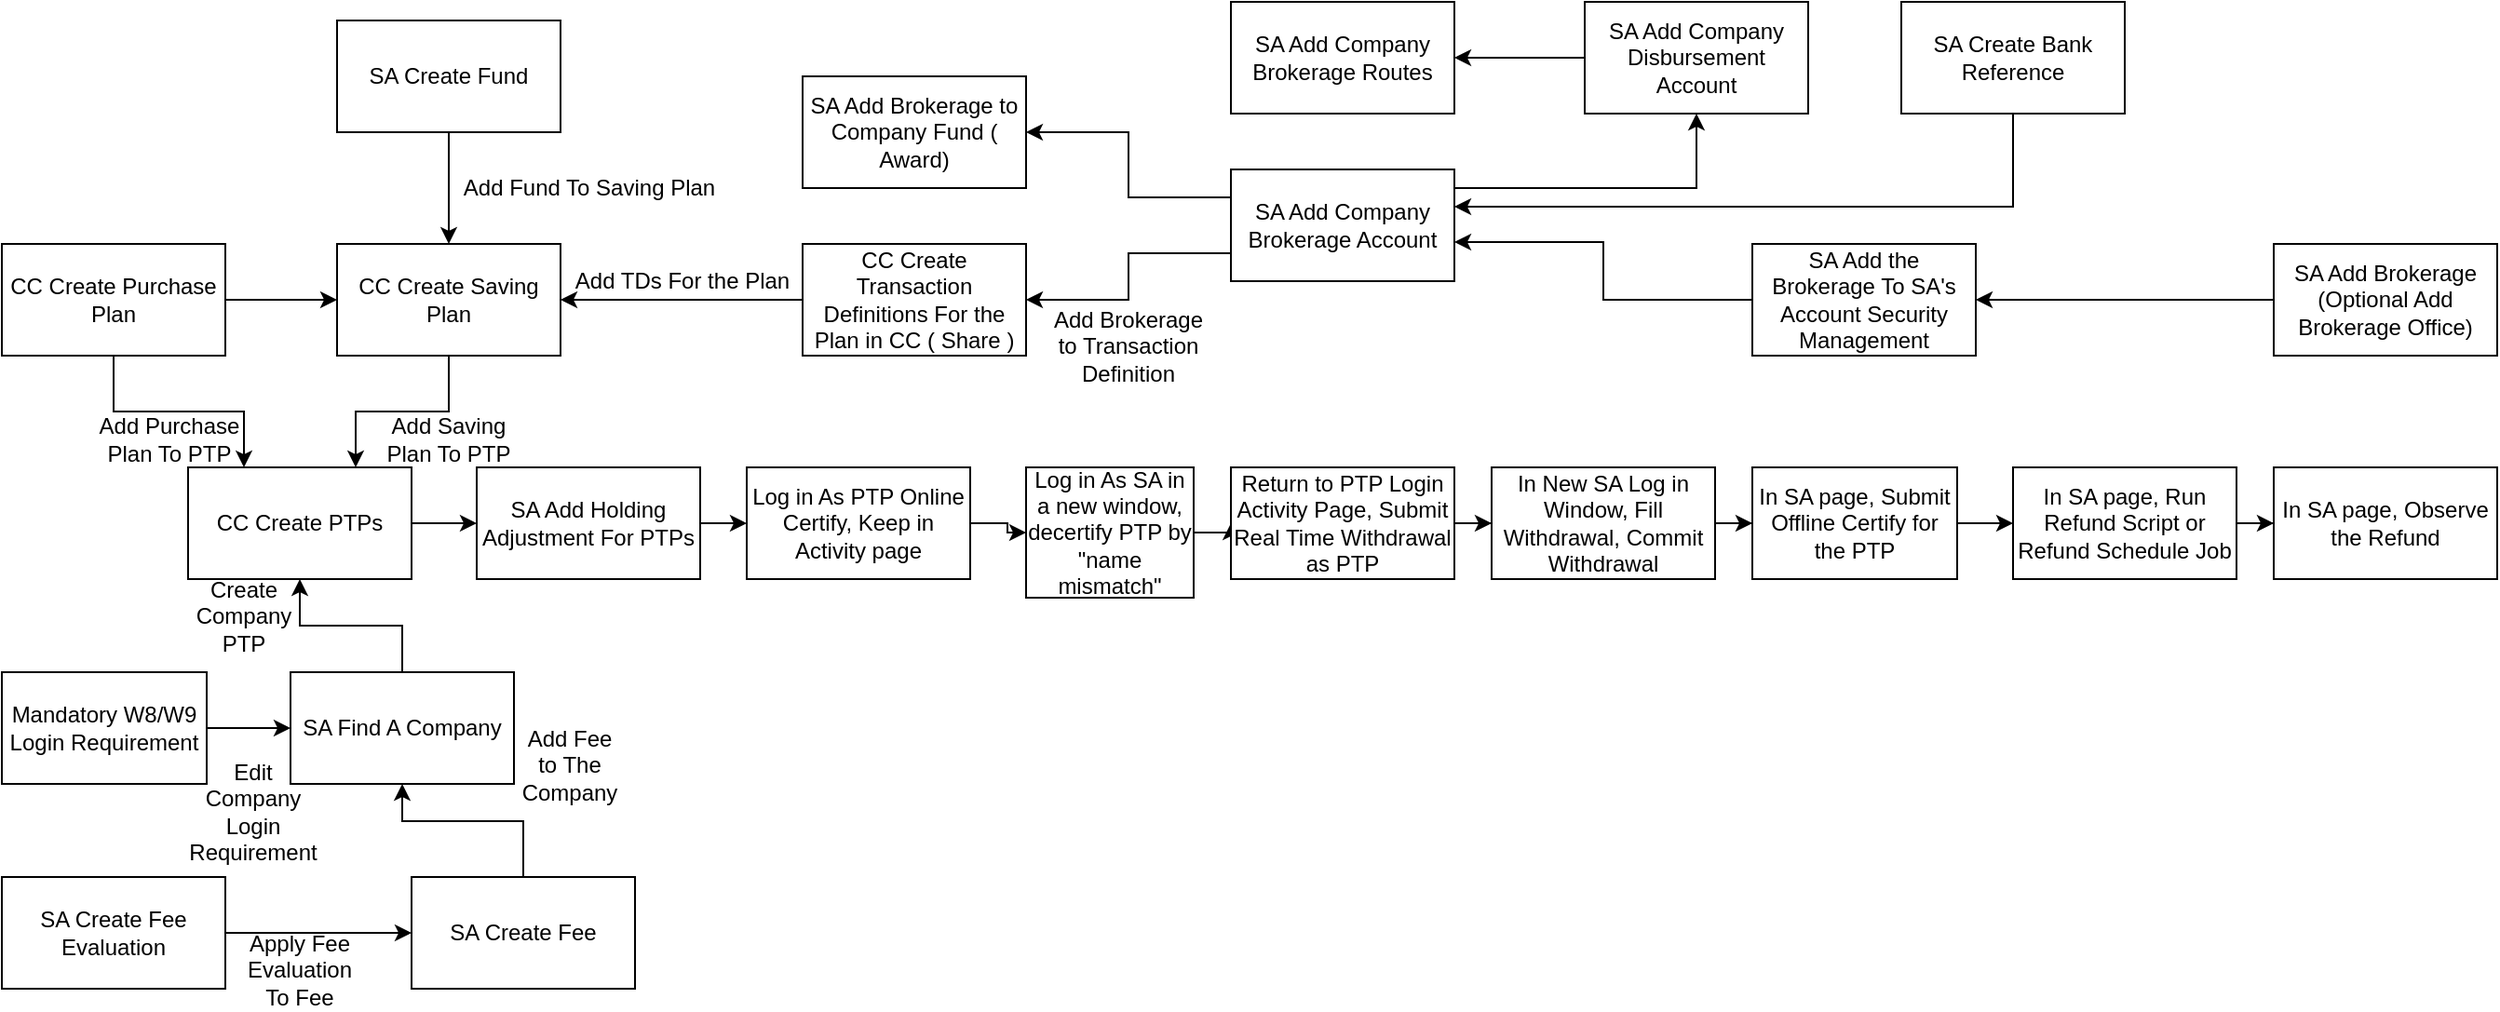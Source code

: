 <mxfile version="16.2.2" type="device"><diagram id="MJS_Rd71Y2nj2NpQxdGY" name="Page-1"><mxGraphModel dx="1500" dy="770" grid="1" gridSize="10" guides="1" tooltips="1" connect="1" arrows="1" fold="1" page="1" pageScale="1" pageWidth="850" pageHeight="1100" math="0" shadow="0"><root><mxCell id="0"/><mxCell id="1" parent="0"/><mxCell id="xQ8DZZ2qtsL2611Yfuc7-20" value="" style="edgeStyle=orthogonalEdgeStyle;rounded=0;orthogonalLoop=1;jettySize=auto;html=1;" edge="1" parent="1" source="Upixlw8hHXbj9CMBlw4r-1" target="Upixlw8hHXbj9CMBlw4r-35"><mxGeometry relative="1" as="geometry"/></mxCell><mxCell id="Upixlw8hHXbj9CMBlw4r-1" value="CC Create PTPs" style="rounded=0;whiteSpace=wrap;html=1;" parent="1" vertex="1"><mxGeometry x="200" y="260" width="120" height="60" as="geometry"/></mxCell><mxCell id="Upixlw8hHXbj9CMBlw4r-10" value="" style="edgeStyle=orthogonalEdgeStyle;rounded=0;orthogonalLoop=1;jettySize=auto;html=1;" parent="1" source="Upixlw8hHXbj9CMBlw4r-3" target="Upixlw8hHXbj9CMBlw4r-5" edge="1"><mxGeometry relative="1" as="geometry"/></mxCell><mxCell id="Upixlw8hHXbj9CMBlw4r-14" style="edgeStyle=orthogonalEdgeStyle;rounded=0;orthogonalLoop=1;jettySize=auto;html=1;exitX=0.5;exitY=1;exitDx=0;exitDy=0;entryX=0.25;entryY=0;entryDx=0;entryDy=0;" parent="1" source="Upixlw8hHXbj9CMBlw4r-3" target="Upixlw8hHXbj9CMBlw4r-1" edge="1"><mxGeometry relative="1" as="geometry"/></mxCell><mxCell id="Upixlw8hHXbj9CMBlw4r-3" value="CC Create Purchase Plan" style="rounded=0;whiteSpace=wrap;html=1;" parent="1" vertex="1"><mxGeometry x="100" y="140" width="120" height="60" as="geometry"/></mxCell><mxCell id="Upixlw8hHXbj9CMBlw4r-8" value="" style="edgeStyle=orthogonalEdgeStyle;rounded=0;orthogonalLoop=1;jettySize=auto;html=1;" parent="1" source="Upixlw8hHXbj9CMBlw4r-4" target="Upixlw8hHXbj9CMBlw4r-5" edge="1"><mxGeometry relative="1" as="geometry"/></mxCell><mxCell id="Upixlw8hHXbj9CMBlw4r-4" value="SA Create Fund" style="rounded=0;whiteSpace=wrap;html=1;" parent="1" vertex="1"><mxGeometry x="280" y="20" width="120" height="60" as="geometry"/></mxCell><mxCell id="Upixlw8hHXbj9CMBlw4r-15" style="edgeStyle=orthogonalEdgeStyle;rounded=0;orthogonalLoop=1;jettySize=auto;html=1;exitX=0.5;exitY=1;exitDx=0;exitDy=0;entryX=0.75;entryY=0;entryDx=0;entryDy=0;" parent="1" source="Upixlw8hHXbj9CMBlw4r-5" target="Upixlw8hHXbj9CMBlw4r-1" edge="1"><mxGeometry relative="1" as="geometry"/></mxCell><mxCell id="Upixlw8hHXbj9CMBlw4r-5" value="CC Create Saving Plan" style="rounded=0;whiteSpace=wrap;html=1;" parent="1" vertex="1"><mxGeometry x="280" y="140" width="120" height="60" as="geometry"/></mxCell><mxCell id="Upixlw8hHXbj9CMBlw4r-9" value="Add Fund To Saving Plan" style="text;html=1;align=center;verticalAlign=middle;resizable=0;points=[];autosize=1;strokeColor=none;fillColor=none;" parent="1" vertex="1"><mxGeometry x="340" y="100" width="150" height="20" as="geometry"/></mxCell><mxCell id="Upixlw8hHXbj9CMBlw4r-12" value="" style="edgeStyle=orthogonalEdgeStyle;rounded=0;orthogonalLoop=1;jettySize=auto;html=1;" parent="1" source="Upixlw8hHXbj9CMBlw4r-11" target="Upixlw8hHXbj9CMBlw4r-5" edge="1"><mxGeometry relative="1" as="geometry"/></mxCell><mxCell id="Upixlw8hHXbj9CMBlw4r-11" value="CC Create Transaction Definitions For the Plan in CC ( Share )" style="rounded=0;whiteSpace=wrap;html=1;" parent="1" vertex="1"><mxGeometry x="530" y="140" width="120" height="60" as="geometry"/></mxCell><mxCell id="Upixlw8hHXbj9CMBlw4r-13" value="Add TDs For the Plan" style="text;html=1;align=center;verticalAlign=middle;resizable=0;points=[];autosize=1;strokeColor=none;fillColor=none;" parent="1" vertex="1"><mxGeometry x="400" y="150" width="130" height="20" as="geometry"/></mxCell><mxCell id="Upixlw8hHXbj9CMBlw4r-16" value="Add Saving Plan To PTP" style="text;html=1;strokeColor=none;fillColor=none;align=center;verticalAlign=middle;whiteSpace=wrap;rounded=0;" parent="1" vertex="1"><mxGeometry x="305" y="225" width="70" height="40" as="geometry"/></mxCell><mxCell id="Upixlw8hHXbj9CMBlw4r-17" value="Add Purchase Plan To PTP" style="text;html=1;strokeColor=none;fillColor=none;align=center;verticalAlign=middle;whiteSpace=wrap;rounded=0;" parent="1" vertex="1"><mxGeometry x="150" y="220" width="80" height="50" as="geometry"/></mxCell><mxCell id="Upixlw8hHXbj9CMBlw4r-20" value="" style="edgeStyle=orthogonalEdgeStyle;rounded=0;orthogonalLoop=1;jettySize=auto;html=1;" parent="1" source="Upixlw8hHXbj9CMBlw4r-18" target="Upixlw8hHXbj9CMBlw4r-19" edge="1"><mxGeometry relative="1" as="geometry"/></mxCell><mxCell id="Upixlw8hHXbj9CMBlw4r-18" value="SA Create Fee Evaluation" style="rounded=0;whiteSpace=wrap;html=1;" parent="1" vertex="1"><mxGeometry x="100" y="480" width="120" height="60" as="geometry"/></mxCell><mxCell id="Upixlw8hHXbj9CMBlw4r-19" value="SA Create Fee" style="rounded=0;whiteSpace=wrap;html=1;" parent="1" vertex="1"><mxGeometry x="320" y="480" width="120" height="60" as="geometry"/></mxCell><mxCell id="Upixlw8hHXbj9CMBlw4r-23" value="" style="edgeStyle=orthogonalEdgeStyle;rounded=0;orthogonalLoop=1;jettySize=auto;html=1;" parent="1" source="Upixlw8hHXbj9CMBlw4r-22" target="Upixlw8hHXbj9CMBlw4r-1" edge="1"><mxGeometry relative="1" as="geometry"/></mxCell><mxCell id="Upixlw8hHXbj9CMBlw4r-22" value="SA Find A Company" style="rounded=0;whiteSpace=wrap;html=1;" parent="1" vertex="1"><mxGeometry x="255" y="370" width="120" height="60" as="geometry"/></mxCell><mxCell id="Upixlw8hHXbj9CMBlw4r-28" style="edgeStyle=orthogonalEdgeStyle;rounded=0;orthogonalLoop=1;jettySize=auto;html=1;entryX=0.5;entryY=1;entryDx=0;entryDy=0;exitX=0.5;exitY=0;exitDx=0;exitDy=0;" parent="1" source="Upixlw8hHXbj9CMBlw4r-19" target="Upixlw8hHXbj9CMBlw4r-22" edge="1"><mxGeometry relative="1" as="geometry"><Array as="points"><mxPoint x="380" y="450"/><mxPoint x="315" y="450"/></Array></mxGeometry></mxCell><mxCell id="Upixlw8hHXbj9CMBlw4r-24" value="Add Fee to The Company" style="text;html=1;strokeColor=none;fillColor=none;align=center;verticalAlign=middle;whiteSpace=wrap;rounded=0;" parent="1" vertex="1"><mxGeometry x="375" y="400" width="60" height="40" as="geometry"/></mxCell><mxCell id="Upixlw8hHXbj9CMBlw4r-25" value="Create Company PTP" style="text;html=1;strokeColor=none;fillColor=none;align=center;verticalAlign=middle;whiteSpace=wrap;rounded=0;" parent="1" vertex="1"><mxGeometry x="200" y="320" width="60" height="40" as="geometry"/></mxCell><mxCell id="Upixlw8hHXbj9CMBlw4r-26" value="Apply Fee Evaluation To Fee" style="text;html=1;strokeColor=none;fillColor=none;align=center;verticalAlign=middle;whiteSpace=wrap;rounded=0;" parent="1" vertex="1"><mxGeometry x="230" y="510" width="60" height="40" as="geometry"/></mxCell><mxCell id="Upixlw8hHXbj9CMBlw4r-31" value="" style="edgeStyle=orthogonalEdgeStyle;rounded=0;orthogonalLoop=1;jettySize=auto;html=1;" parent="1" source="Upixlw8hHXbj9CMBlw4r-29" target="Upixlw8hHXbj9CMBlw4r-22" edge="1"><mxGeometry relative="1" as="geometry"/></mxCell><mxCell id="Upixlw8hHXbj9CMBlw4r-29" value="Mandatory W8/W9 Login Requirement" style="rounded=0;whiteSpace=wrap;html=1;" parent="1" vertex="1"><mxGeometry x="100" y="370" width="110" height="60" as="geometry"/></mxCell><mxCell id="Upixlw8hHXbj9CMBlw4r-34" value="Edit Company Login Requirement" style="text;html=1;strokeColor=none;fillColor=none;align=center;verticalAlign=middle;whiteSpace=wrap;rounded=0;" parent="1" vertex="1"><mxGeometry x="200" y="410" width="70" height="70" as="geometry"/></mxCell><mxCell id="Upixlw8hHXbj9CMBlw4r-37" value="" style="edgeStyle=orthogonalEdgeStyle;rounded=0;orthogonalLoop=1;jettySize=auto;html=1;" parent="1" source="Upixlw8hHXbj9CMBlw4r-35" target="Upixlw8hHXbj9CMBlw4r-36" edge="1"><mxGeometry relative="1" as="geometry"/></mxCell><mxCell id="Upixlw8hHXbj9CMBlw4r-35" value="SA Add Holding Adjustment For PTPs" style="rounded=0;whiteSpace=wrap;html=1;" parent="1" vertex="1"><mxGeometry x="355" y="260" width="120" height="60" as="geometry"/></mxCell><mxCell id="Upixlw8hHXbj9CMBlw4r-40" value="" style="edgeStyle=orthogonalEdgeStyle;rounded=0;orthogonalLoop=1;jettySize=auto;html=1;" parent="1" source="Upixlw8hHXbj9CMBlw4r-36" target="Upixlw8hHXbj9CMBlw4r-38" edge="1"><mxGeometry relative="1" as="geometry"/></mxCell><mxCell id="Upixlw8hHXbj9CMBlw4r-36" value="Log in As PTP Online Certify, Keep in Activity page" style="whiteSpace=wrap;html=1;rounded=0;" parent="1" vertex="1"><mxGeometry x="500" y="260" width="120" height="60" as="geometry"/></mxCell><mxCell id="Upixlw8hHXbj9CMBlw4r-42" value="" style="edgeStyle=orthogonalEdgeStyle;rounded=0;orthogonalLoop=1;jettySize=auto;html=1;" parent="1" source="Upixlw8hHXbj9CMBlw4r-38" target="Upixlw8hHXbj9CMBlw4r-41" edge="1"><mxGeometry relative="1" as="geometry"/></mxCell><mxCell id="Upixlw8hHXbj9CMBlw4r-38" value="Log in As SA in a new window, decertify PTP by &quot;name mismatch&quot;" style="rounded=0;whiteSpace=wrap;html=1;" parent="1" vertex="1"><mxGeometry x="650" y="260" width="90" height="70" as="geometry"/></mxCell><mxCell id="Upixlw8hHXbj9CMBlw4r-44" value="" style="edgeStyle=orthogonalEdgeStyle;rounded=0;orthogonalLoop=1;jettySize=auto;html=1;" parent="1" source="Upixlw8hHXbj9CMBlw4r-41" target="Upixlw8hHXbj9CMBlw4r-43" edge="1"><mxGeometry relative="1" as="geometry"/></mxCell><mxCell id="Upixlw8hHXbj9CMBlw4r-41" value="Return to PTP Login Activity Page, Submit Real Time Withdrawal as PTP" style="rounded=0;whiteSpace=wrap;html=1;" parent="1" vertex="1"><mxGeometry x="760" y="260" width="120" height="60" as="geometry"/></mxCell><mxCell id="Upixlw8hHXbj9CMBlw4r-46" value="" style="edgeStyle=orthogonalEdgeStyle;rounded=0;orthogonalLoop=1;jettySize=auto;html=1;" parent="1" source="Upixlw8hHXbj9CMBlw4r-43" target="Upixlw8hHXbj9CMBlw4r-45" edge="1"><mxGeometry relative="1" as="geometry"/></mxCell><mxCell id="Upixlw8hHXbj9CMBlw4r-43" value="In New SA Log in Window, Fill Withdrawal, Commit Withdrawal" style="rounded=0;whiteSpace=wrap;html=1;" parent="1" vertex="1"><mxGeometry x="900" y="260" width="120" height="60" as="geometry"/></mxCell><mxCell id="Upixlw8hHXbj9CMBlw4r-48" value="" style="edgeStyle=orthogonalEdgeStyle;rounded=0;orthogonalLoop=1;jettySize=auto;html=1;" parent="1" source="Upixlw8hHXbj9CMBlw4r-45" target="Upixlw8hHXbj9CMBlw4r-47" edge="1"><mxGeometry relative="1" as="geometry"/></mxCell><mxCell id="Upixlw8hHXbj9CMBlw4r-45" value="In SA page, Submit Offline Certify for the PTP" style="rounded=0;whiteSpace=wrap;html=1;" parent="1" vertex="1"><mxGeometry x="1040" y="260" width="110" height="60" as="geometry"/></mxCell><mxCell id="Upixlw8hHXbj9CMBlw4r-50" value="" style="edgeStyle=orthogonalEdgeStyle;rounded=0;orthogonalLoop=1;jettySize=auto;html=1;" parent="1" source="Upixlw8hHXbj9CMBlw4r-47" target="Upixlw8hHXbj9CMBlw4r-49" edge="1"><mxGeometry relative="1" as="geometry"/></mxCell><mxCell id="Upixlw8hHXbj9CMBlw4r-47" value="In SA page, Run Refund Script or Refund Schedule Job" style="rounded=0;whiteSpace=wrap;html=1;" parent="1" vertex="1"><mxGeometry x="1180" y="260" width="120" height="60" as="geometry"/></mxCell><mxCell id="Upixlw8hHXbj9CMBlw4r-49" value="In SA page, Observe the Refund" style="rounded=0;whiteSpace=wrap;html=1;" parent="1" vertex="1"><mxGeometry x="1320" y="260" width="120" height="60" as="geometry"/></mxCell><mxCell id="xQ8DZZ2qtsL2611Yfuc7-13" style="edgeStyle=orthogonalEdgeStyle;rounded=0;orthogonalLoop=1;jettySize=auto;html=1;entryX=1;entryY=0.5;entryDx=0;entryDy=0;" edge="1" parent="1" source="xQ8DZZ2qtsL2611Yfuc7-1" target="xQ8DZZ2qtsL2611Yfuc7-2"><mxGeometry relative="1" as="geometry"/></mxCell><mxCell id="xQ8DZZ2qtsL2611Yfuc7-1" value="SA Add Brokerage (Optional Add Brokerage Office)" style="rounded=0;whiteSpace=wrap;html=1;" vertex="1" parent="1"><mxGeometry x="1320" y="140" width="120" height="60" as="geometry"/></mxCell><mxCell id="xQ8DZZ2qtsL2611Yfuc7-14" style="edgeStyle=orthogonalEdgeStyle;rounded=0;orthogonalLoop=1;jettySize=auto;html=1;entryX=1;entryY=0.65;entryDx=0;entryDy=0;entryPerimeter=0;" edge="1" parent="1" source="xQ8DZZ2qtsL2611Yfuc7-2" target="xQ8DZZ2qtsL2611Yfuc7-3"><mxGeometry relative="1" as="geometry"/></mxCell><mxCell id="xQ8DZZ2qtsL2611Yfuc7-2" value="SA Add the Brokerage To SA's Account Security Management" style="rounded=0;whiteSpace=wrap;html=1;" vertex="1" parent="1"><mxGeometry x="1040" y="140" width="120" height="60" as="geometry"/></mxCell><mxCell id="xQ8DZZ2qtsL2611Yfuc7-11" style="edgeStyle=orthogonalEdgeStyle;rounded=0;orthogonalLoop=1;jettySize=auto;html=1;exitX=0;exitY=0.25;exitDx=0;exitDy=0;entryX=1;entryY=0.5;entryDx=0;entryDy=0;" edge="1" parent="1" source="xQ8DZZ2qtsL2611Yfuc7-3" target="xQ8DZZ2qtsL2611Yfuc7-6"><mxGeometry relative="1" as="geometry"/></mxCell><mxCell id="xQ8DZZ2qtsL2611Yfuc7-12" style="edgeStyle=orthogonalEdgeStyle;rounded=0;orthogonalLoop=1;jettySize=auto;html=1;exitX=0;exitY=0.75;exitDx=0;exitDy=0;entryX=1;entryY=0.5;entryDx=0;entryDy=0;" edge="1" parent="1" source="xQ8DZZ2qtsL2611Yfuc7-3" target="Upixlw8hHXbj9CMBlw4r-11"><mxGeometry relative="1" as="geometry"/></mxCell><mxCell id="xQ8DZZ2qtsL2611Yfuc7-15" value="" style="edgeStyle=orthogonalEdgeStyle;rounded=0;orthogonalLoop=1;jettySize=auto;html=1;entryX=0.5;entryY=1;entryDx=0;entryDy=0;" edge="1" parent="1" source="xQ8DZZ2qtsL2611Yfuc7-3" target="xQ8DZZ2qtsL2611Yfuc7-4"><mxGeometry relative="1" as="geometry"><Array as="points"><mxPoint x="1010" y="110"/></Array></mxGeometry></mxCell><mxCell id="xQ8DZZ2qtsL2611Yfuc7-3" value="SA Add Company Brokerage Account" style="rounded=0;whiteSpace=wrap;html=1;" vertex="1" parent="1"><mxGeometry x="760" y="100" width="120" height="60" as="geometry"/></mxCell><mxCell id="xQ8DZZ2qtsL2611Yfuc7-16" value="" style="edgeStyle=orthogonalEdgeStyle;rounded=0;orthogonalLoop=1;jettySize=auto;html=1;" edge="1" parent="1" source="xQ8DZZ2qtsL2611Yfuc7-4" target="xQ8DZZ2qtsL2611Yfuc7-5"><mxGeometry relative="1" as="geometry"/></mxCell><mxCell id="xQ8DZZ2qtsL2611Yfuc7-4" value="SA Add Company Disbursement Account" style="rounded=0;whiteSpace=wrap;html=1;" vertex="1" parent="1"><mxGeometry x="950" y="10" width="120" height="60" as="geometry"/></mxCell><mxCell id="xQ8DZZ2qtsL2611Yfuc7-5" value="SA Add Company Brokerage Routes" style="rounded=0;whiteSpace=wrap;html=1;" vertex="1" parent="1"><mxGeometry x="760" y="10" width="120" height="60" as="geometry"/></mxCell><mxCell id="xQ8DZZ2qtsL2611Yfuc7-6" value="SA Add Brokerage to Company Fund ( Award)" style="rounded=0;whiteSpace=wrap;html=1;" vertex="1" parent="1"><mxGeometry x="530" y="50" width="120" height="60" as="geometry"/></mxCell><mxCell id="xQ8DZZ2qtsL2611Yfuc7-8" value="" style="edgeStyle=orthogonalEdgeStyle;rounded=0;orthogonalLoop=1;jettySize=auto;html=1;" edge="1" parent="1" source="xQ8DZZ2qtsL2611Yfuc7-7" target="xQ8DZZ2qtsL2611Yfuc7-3"><mxGeometry relative="1" as="geometry"><Array as="points"><mxPoint x="1180" y="120"/></Array></mxGeometry></mxCell><mxCell id="xQ8DZZ2qtsL2611Yfuc7-7" value="SA Create Bank Reference" style="rounded=0;whiteSpace=wrap;html=1;" vertex="1" parent="1"><mxGeometry x="1120" y="10" width="120" height="60" as="geometry"/></mxCell><mxCell id="xQ8DZZ2qtsL2611Yfuc7-19" value="Add Brokerage to Transaction Definition" style="text;html=1;strokeColor=none;fillColor=none;align=center;verticalAlign=middle;whiteSpace=wrap;rounded=0;" vertex="1" parent="1"><mxGeometry x="660" y="165" width="90" height="60" as="geometry"/></mxCell></root></mxGraphModel></diagram></mxfile>